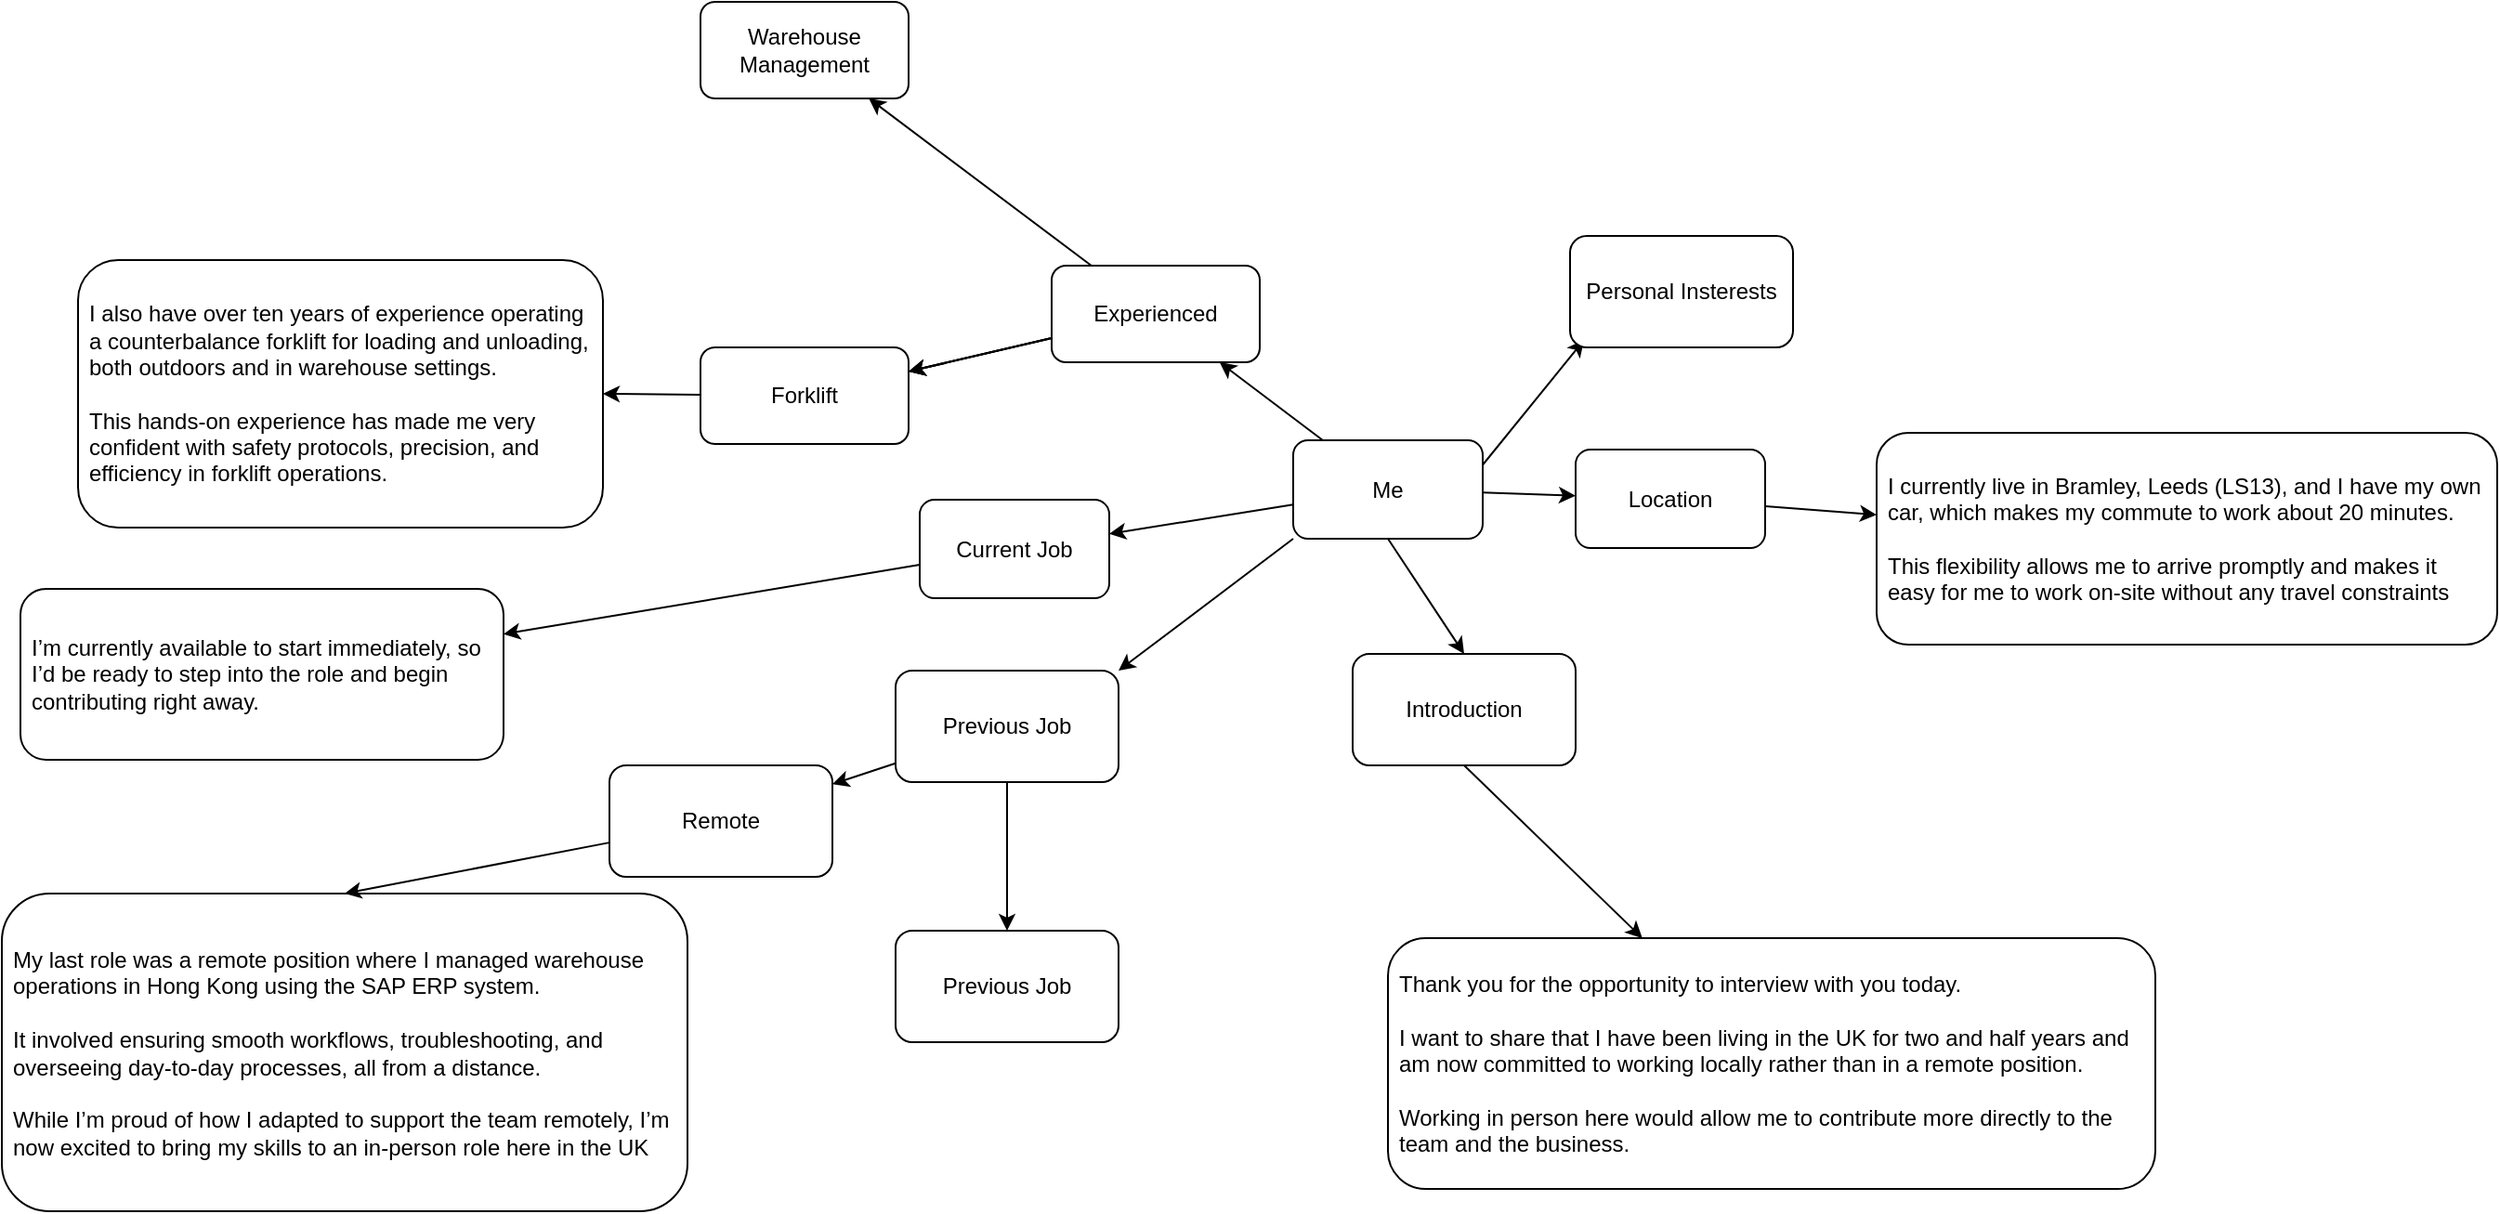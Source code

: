 <mxfile border="50" scale="3" compressed="false" locked="false" version="24.8.3">
  <diagram name="Blank" id="YmL12bMKpDGza6XwsDPr">
    <mxGraphModel dx="2496" dy="1110" grid="0" gridSize="10" guides="1" tooltips="1" connect="1" arrows="1" fold="1" page="0" pageScale="1" pageWidth="1169" pageHeight="827" background="none" math="1" shadow="0">
      <root>
        <mxCell id="X5NqExCQtvZxIxQ7pmgY-0" />
        <mxCell id="1" parent="X5NqExCQtvZxIxQ7pmgY-0" />
        <mxCell id="CrhUcrs_FSrIWFr5ItiK-42" value="" style="rounded=0;orthogonalLoop=1;jettySize=auto;html=1;" edge="1" parent="1" source="CrhUcrs_FSrIWFr5ItiK-27" target="CrhUcrs_FSrIWFr5ItiK-41">
          <mxGeometry relative="1" as="geometry" />
        </mxCell>
        <mxCell id="CrhUcrs_FSrIWFr5ItiK-46" value="" style="edgeStyle=none;rounded=0;orthogonalLoop=1;jettySize=auto;html=1;" edge="1" parent="1" source="CrhUcrs_FSrIWFr5ItiK-27" target="CrhUcrs_FSrIWFr5ItiK-45">
          <mxGeometry relative="1" as="geometry" />
        </mxCell>
        <mxCell id="CrhUcrs_FSrIWFr5ItiK-50" value="" style="edgeStyle=none;rounded=0;orthogonalLoop=1;jettySize=auto;html=1;fontFamily=Helvetica;fontSize=12;fontColor=default;" edge="1" parent="1" source="CrhUcrs_FSrIWFr5ItiK-27" target="CrhUcrs_FSrIWFr5ItiK-49">
          <mxGeometry relative="1" as="geometry" />
        </mxCell>
        <mxCell id="CrhUcrs_FSrIWFr5ItiK-27" value="Me" style="rounded=1;whiteSpace=wrap;html=1;" vertex="1" parent="1">
          <mxGeometry x="-360" y="58" width="102" height="53" as="geometry" />
        </mxCell>
        <mxCell id="CrhUcrs_FSrIWFr5ItiK-28" value="" style="rounded=0;orthogonalLoop=1;jettySize=auto;html=1;swimlaneLine=1;exitX=0.5;exitY=1;exitDx=0;exitDy=0;entryX=0.5;entryY=0;entryDx=0;entryDy=0;" edge="1" parent="1" source="CrhUcrs_FSrIWFr5ItiK-27" target="CrhUcrs_FSrIWFr5ItiK-29">
          <mxGeometry relative="1" as="geometry" />
        </mxCell>
        <mxCell id="CrhUcrs_FSrIWFr5ItiK-29" value="Introduction" style="rounded=1;whiteSpace=wrap;html=1;" vertex="1" parent="1">
          <mxGeometry x="-328" y="173" width="120" height="60" as="geometry" />
        </mxCell>
        <mxCell id="CrhUcrs_FSrIWFr5ItiK-32" value="" style="rounded=0;orthogonalLoop=1;jettySize=auto;html=1;exitX=1;exitY=0.25;exitDx=0;exitDy=0;swimlaneLine=1;entryX=0.063;entryY=0.933;entryDx=0;entryDy=0;entryPerimeter=0;" edge="1" parent="1" source="CrhUcrs_FSrIWFr5ItiK-27" target="CrhUcrs_FSrIWFr5ItiK-33">
          <mxGeometry relative="1" as="geometry" />
        </mxCell>
        <mxCell id="CrhUcrs_FSrIWFr5ItiK-33" value="Personal Insterests" style="rounded=1;whiteSpace=wrap;html=1;" vertex="1" parent="1">
          <mxGeometry x="-211" y="-52" width="120" height="60" as="geometry" />
        </mxCell>
        <mxCell id="CrhUcrs_FSrIWFr5ItiK-34" value="" style="rounded=0;orthogonalLoop=1;jettySize=auto;html=1;swimlaneLine=1;exitX=0.5;exitY=1;exitDx=0;exitDy=0;" edge="1" parent="1" source="CrhUcrs_FSrIWFr5ItiK-29" target="CrhUcrs_FSrIWFr5ItiK-35">
          <mxGeometry relative="1" as="geometry">
            <mxPoint x="-949" y="-4" as="sourcePoint" />
          </mxGeometry>
        </mxCell>
        <mxCell id="CrhUcrs_FSrIWFr5ItiK-35" value="Thank you for the opportunity to interview with you today.&#xa;&#xa;I want to share that I have been living in the UK for two and half years and am now committed to working locally rather than in a remote position. &#xa;&#xa;Working in person here would allow me to contribute more directly to the team and the business." style="rounded=1;whiteSpace=wrap;perimeterSpacing=0;align=left;textDirection=ltr;spacingLeft=4;spacingRight=3;" vertex="1" parent="1">
          <mxGeometry x="-309" y="326" width="413" height="135" as="geometry" />
        </mxCell>
        <mxCell id="CrhUcrs_FSrIWFr5ItiK-36" value="" style="rounded=0;orthogonalLoop=1;jettySize=auto;html=1;swimlaneLine=1;entryX=1;entryY=0;entryDx=0;entryDy=0;exitX=0;exitY=1;exitDx=0;exitDy=0;" edge="1" parent="1" target="CrhUcrs_FSrIWFr5ItiK-37" source="CrhUcrs_FSrIWFr5ItiK-27">
          <mxGeometry relative="1" as="geometry">
            <mxPoint x="-345" y="111" as="sourcePoint" />
            <mxPoint x="-442" y="181" as="targetPoint" />
          </mxGeometry>
        </mxCell>
        <mxCell id="CrhUcrs_FSrIWFr5ItiK-64" value="" style="edgeStyle=none;rounded=0;orthogonalLoop=1;jettySize=auto;html=1;fontFamily=Helvetica;fontSize=12;fontColor=default;" edge="1" parent="1" source="CrhUcrs_FSrIWFr5ItiK-37" target="CrhUcrs_FSrIWFr5ItiK-63">
          <mxGeometry relative="1" as="geometry" />
        </mxCell>
        <mxCell id="CrhUcrs_FSrIWFr5ItiK-67" value="" style="edgeStyle=none;rounded=0;orthogonalLoop=1;jettySize=auto;html=1;fontFamily=Helvetica;fontSize=12;fontColor=default;" edge="1" parent="1" source="CrhUcrs_FSrIWFr5ItiK-37" target="CrhUcrs_FSrIWFr5ItiK-66">
          <mxGeometry relative="1" as="geometry" />
        </mxCell>
        <mxCell id="CrhUcrs_FSrIWFr5ItiK-37" value="Previous&lt;span style=&quot;background-color: initial;&quot;&gt;&amp;nbsp;Job&lt;/span&gt;" style="rounded=1;whiteSpace=wrap;html=1;" vertex="1" parent="1">
          <mxGeometry x="-574" y="182" width="120" height="60" as="geometry" />
        </mxCell>
        <mxCell id="CrhUcrs_FSrIWFr5ItiK-38" value="My last role was a remote position where I managed warehouse operations in Hong Kong using the SAP ERP system. &#xa;&#xa;It involved ensuring smooth workflows, troubleshooting, and overseeing day-to-day processes, all from a distance. &#xa;&#xa;While I’m proud of how I adapted to support the team remotely, I’m now excited to bring my skills to an in-person role here in the UK" style="rounded=1;whiteSpace=wrap;spacingLeft=4;align=left;spacingRight=4;fontFamily=Helvetica;" vertex="1" parent="1">
          <mxGeometry x="-1055" y="302" width="369" height="171" as="geometry" />
        </mxCell>
        <mxCell id="CrhUcrs_FSrIWFr5ItiK-56" value="" style="edgeStyle=none;rounded=0;orthogonalLoop=1;jettySize=auto;html=1;fontFamily=Helvetica;fontSize=12;fontColor=default;" edge="1" parent="1" source="CrhUcrs_FSrIWFr5ItiK-41" target="CrhUcrs_FSrIWFr5ItiK-55">
          <mxGeometry relative="1" as="geometry" />
        </mxCell>
        <mxCell id="CrhUcrs_FSrIWFr5ItiK-58" value="" style="edgeStyle=none;rounded=0;orthogonalLoop=1;jettySize=auto;html=1;fontFamily=Helvetica;fontSize=12;fontColor=default;" edge="1" parent="1" source="CrhUcrs_FSrIWFr5ItiK-41" target="CrhUcrs_FSrIWFr5ItiK-55">
          <mxGeometry relative="1" as="geometry" />
        </mxCell>
        <mxCell id="CrhUcrs_FSrIWFr5ItiK-59" value="" style="edgeStyle=none;rounded=0;orthogonalLoop=1;jettySize=auto;html=1;fontFamily=Helvetica;fontSize=12;fontColor=default;" edge="1" parent="1" source="CrhUcrs_FSrIWFr5ItiK-41" target="CrhUcrs_FSrIWFr5ItiK-55">
          <mxGeometry relative="1" as="geometry" />
        </mxCell>
        <mxCell id="CrhUcrs_FSrIWFr5ItiK-61" value="" style="edgeStyle=none;rounded=0;orthogonalLoop=1;jettySize=auto;html=1;fontFamily=Helvetica;fontSize=12;fontColor=default;" edge="1" parent="1" source="CrhUcrs_FSrIWFr5ItiK-41" target="CrhUcrs_FSrIWFr5ItiK-60">
          <mxGeometry relative="1" as="geometry" />
        </mxCell>
        <mxCell id="CrhUcrs_FSrIWFr5ItiK-41" value="Experienced" style="rounded=1;whiteSpace=wrap;html=1;" vertex="1" parent="1">
          <mxGeometry x="-490" y="-36" width="112" height="52" as="geometry" />
        </mxCell>
        <mxCell id="CrhUcrs_FSrIWFr5ItiK-48" value="" style="edgeStyle=none;rounded=0;orthogonalLoop=1;jettySize=auto;html=1;" edge="1" parent="1" source="CrhUcrs_FSrIWFr5ItiK-45" target="CrhUcrs_FSrIWFr5ItiK-47">
          <mxGeometry relative="1" as="geometry" />
        </mxCell>
        <mxCell id="CrhUcrs_FSrIWFr5ItiK-45" value="Location" style="rounded=1;whiteSpace=wrap;html=1;" vertex="1" parent="1">
          <mxGeometry x="-208" y="63" width="102" height="53" as="geometry" />
        </mxCell>
        <mxCell id="CrhUcrs_FSrIWFr5ItiK-47" value="I currently live in Bramley, Leeds (LS13), and I have my own car, which makes my commute to work about 20 minutes. &#xa;&#xa;This flexibility allows me to arrive promptly and makes it easy for me to work on-site without any travel constraints" style="rounded=1;whiteSpace=wrap;align=left;fontFamily=Helvetica;spacingLeft=4;spacingRight=4;" vertex="1" parent="1">
          <mxGeometry x="-46" y="54" width="334" height="114" as="geometry" />
        </mxCell>
        <mxCell id="CrhUcrs_FSrIWFr5ItiK-52" value="" style="edgeStyle=none;rounded=0;orthogonalLoop=1;jettySize=auto;html=1;fontFamily=Helvetica;fontSize=12;fontColor=default;" edge="1" parent="1" source="CrhUcrs_FSrIWFr5ItiK-49" target="CrhUcrs_FSrIWFr5ItiK-51">
          <mxGeometry relative="1" as="geometry" />
        </mxCell>
        <mxCell id="CrhUcrs_FSrIWFr5ItiK-49" value="Current Job" style="rounded=1;whiteSpace=wrap;html=1;" vertex="1" parent="1">
          <mxGeometry x="-561" y="90" width="102" height="53" as="geometry" />
        </mxCell>
        <mxCell id="CrhUcrs_FSrIWFr5ItiK-51" value="I’m currently available to start immediately, so I’d be ready to step into the role and begin contributing right away." style="rounded=1;whiteSpace=wrap;align=left;spacingLeft=4;spacingRight=4;" vertex="1" parent="1">
          <mxGeometry x="-1045" y="138" width="260" height="92" as="geometry" />
        </mxCell>
        <mxCell id="CrhUcrs_FSrIWFr5ItiK-53" value="I also have over ten years of experience operating a counterbalance forklift for loading and unloading, both outdoors and in warehouse settings. &#xa;&#xa;This hands-on experience has made me very confident with safety protocols, precision, and efficiency in forklift operations." style="rounded=1;whiteSpace=wrap;spacingLeft=4;spacingRight=4;align=left;" vertex="1" parent="1">
          <mxGeometry x="-1014" y="-39" width="282.5" height="144" as="geometry" />
        </mxCell>
        <mxCell id="CrhUcrs_FSrIWFr5ItiK-55" value="Forklift" style="rounded=1;whiteSpace=wrap;html=1;" vertex="1" parent="1">
          <mxGeometry x="-679" y="8" width="112" height="52" as="geometry" />
        </mxCell>
        <mxCell id="CrhUcrs_FSrIWFr5ItiK-57" style="edgeStyle=none;rounded=0;orthogonalLoop=1;jettySize=auto;html=1;fontFamily=Helvetica;fontSize=12;fontColor=default;entryX=1;entryY=0.5;entryDx=0;entryDy=0;" edge="1" parent="1" source="CrhUcrs_FSrIWFr5ItiK-55" target="CrhUcrs_FSrIWFr5ItiK-53">
          <mxGeometry relative="1" as="geometry">
            <mxPoint x="-632" y="-83" as="targetPoint" />
          </mxGeometry>
        </mxCell>
        <mxCell id="CrhUcrs_FSrIWFr5ItiK-60" value="Warehouse Management" style="rounded=1;whiteSpace=wrap;html=1;" vertex="1" parent="1">
          <mxGeometry x="-679" y="-178" width="112" height="52" as="geometry" />
        </mxCell>
        <mxCell id="CrhUcrs_FSrIWFr5ItiK-65" style="edgeStyle=none;rounded=0;orthogonalLoop=1;jettySize=auto;html=1;entryX=0.5;entryY=0;entryDx=0;entryDy=0;fontFamily=Helvetica;fontSize=12;fontColor=default;" edge="1" parent="1" source="CrhUcrs_FSrIWFr5ItiK-63" target="CrhUcrs_FSrIWFr5ItiK-38">
          <mxGeometry relative="1" as="geometry" />
        </mxCell>
        <mxCell id="CrhUcrs_FSrIWFr5ItiK-63" value="Remote" style="rounded=1;whiteSpace=wrap;html=1;" vertex="1" parent="1">
          <mxGeometry x="-728" y="233" width="120" height="60" as="geometry" />
        </mxCell>
        <mxCell id="CrhUcrs_FSrIWFr5ItiK-66" value="Previous&lt;span style=&quot;background-color: initial;&quot;&gt;&amp;nbsp;Job&lt;/span&gt;" style="rounded=1;whiteSpace=wrap;html=1;spacingLeft=4;spacingRight=4;" vertex="1" parent="1">
          <mxGeometry x="-574" y="322" width="120" height="60" as="geometry" />
        </mxCell>
      </root>
    </mxGraphModel>
  </diagram>
</mxfile>
